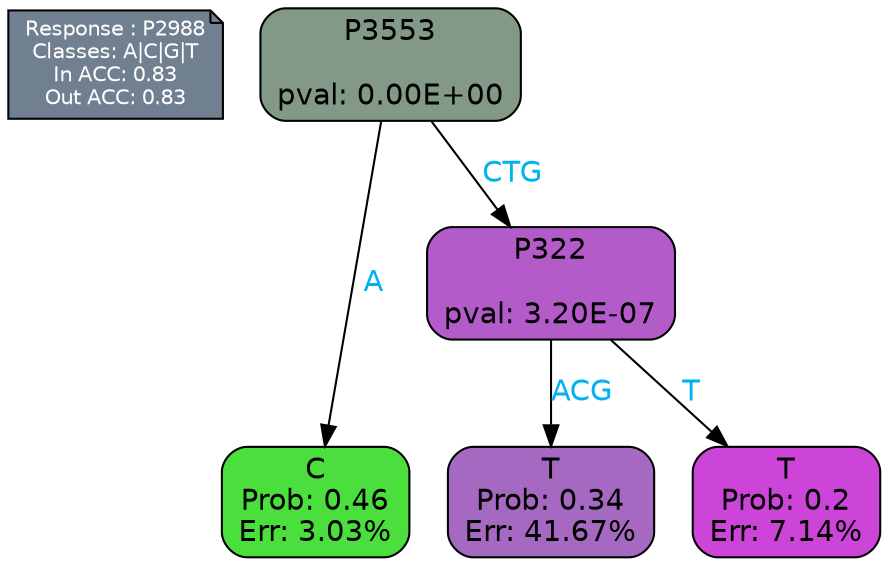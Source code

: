 digraph Tree {
node [shape=box, style="filled, rounded", color="black", fontname=helvetica] ;
graph [ranksep=equally, splines=polylines, bgcolor=transparent, dpi=600] ;
edge [fontname=helvetica] ;
LEGEND [label="Response : P2988
Classes: A|C|G|T
In ACC: 0.83
Out ACC: 0.83
",shape=note,align=left,style=filled,fillcolor="slategray",fontcolor="white",fontsize=10];1 [label="P3553

pval: 0.00E+00", fillcolor="#839988"] ;
2 [label="C
Prob: 0.46
Err: 3.03%", fillcolor="#4bdf3e"] ;
3 [label="P322

pval: 3.20E-07", fillcolor="#b35cc9"] ;
4 [label="T
Prob: 0.34
Err: 41.67%", fillcolor="#a569c1"] ;
5 [label="T
Prob: 0.2
Err: 7.14%", fillcolor="#cc45d8"] ;
1 -> 2 [label="A",fontcolor=deepskyblue2] ;
1 -> 3 [label="CTG",fontcolor=deepskyblue2] ;
3 -> 4 [label="ACG",fontcolor=deepskyblue2] ;
3 -> 5 [label="T",fontcolor=deepskyblue2] ;
{rank = same; 2;4;5;}{rank = same; LEGEND;1;}}